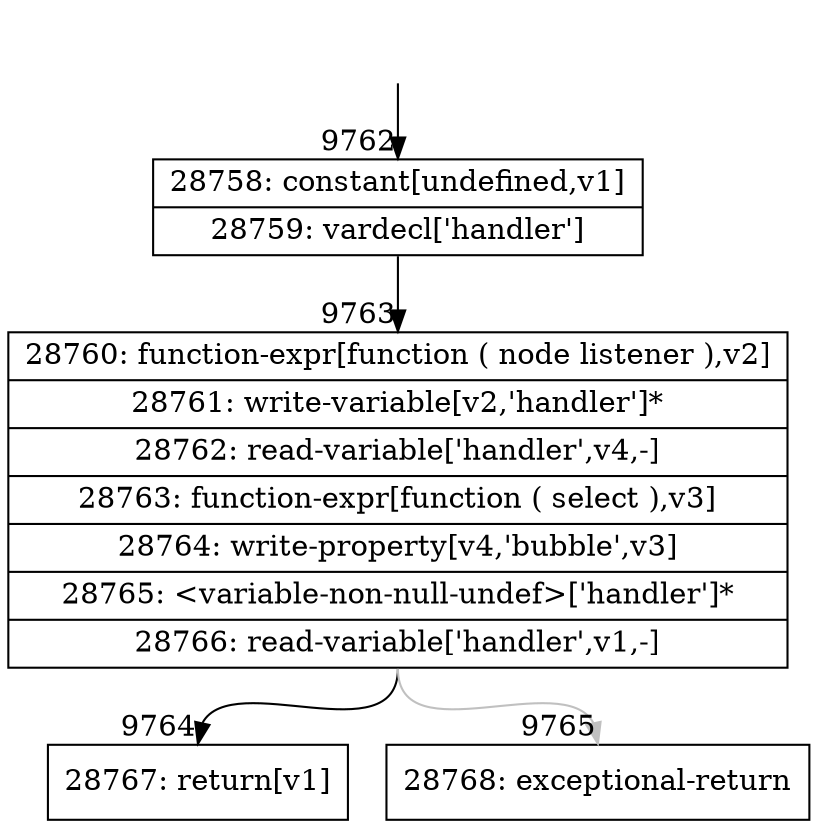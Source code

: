 digraph {
rankdir="TD"
BB_entry683[shape=none,label=""];
BB_entry683 -> BB9762 [tailport=s, headport=n, headlabel="    9762"]
BB9762 [shape=record label="{28758: constant[undefined,v1]|28759: vardecl['handler']}" ] 
BB9762 -> BB9763 [tailport=s, headport=n, headlabel="      9763"]
BB9763 [shape=record label="{28760: function-expr[function ( node listener ),v2]|28761: write-variable[v2,'handler']*|28762: read-variable['handler',v4,-]|28763: function-expr[function ( select ),v3]|28764: write-property[v4,'bubble',v3]|28765: \<variable-non-null-undef\>['handler']*|28766: read-variable['handler',v1,-]}" ] 
BB9763 -> BB9764 [tailport=s, headport=n, headlabel="      9764"]
BB9763 -> BB9765 [tailport=s, headport=n, color=gray, headlabel="      9765"]
BB9764 [shape=record label="{28767: return[v1]}" ] 
BB9765 [shape=record label="{28768: exceptional-return}" ] 
//#$~ 13522
}
